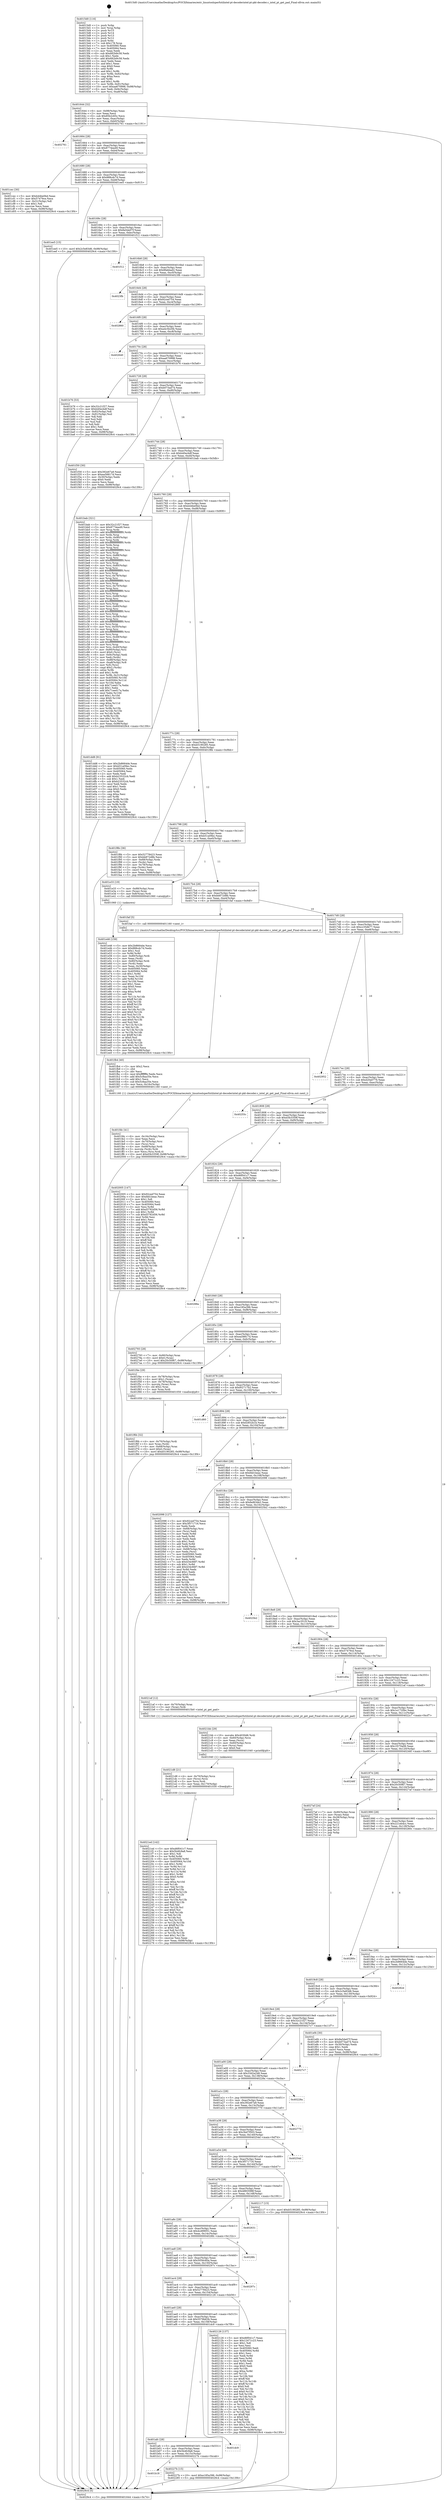 digraph "0x4015d0" {
  label = "0x4015d0 (/mnt/c/Users/mathe/Desktop/tcc/POCII/binaries/extr_linuxtoolsperfutilintel-pt-decoderintel-pt-pkt-decoder.c_intel_pt_get_pad_Final-ollvm.out::main(0))"
  labelloc = "t"
  node[shape=record]

  Entry [label="",width=0.3,height=0.3,shape=circle,fillcolor=black,style=filled]
  "0x401644" [label="{
     0x401644 [32]\l
     | [instrs]\l
     &nbsp;&nbsp;0x401644 \<+6\>: mov -0x98(%rbp),%eax\l
     &nbsp;&nbsp;0x40164a \<+2\>: mov %eax,%ecx\l
     &nbsp;&nbsp;0x40164c \<+6\>: sub $0x85b2c65c,%ecx\l
     &nbsp;&nbsp;0x401652 \<+6\>: mov %eax,-0xac(%rbp)\l
     &nbsp;&nbsp;0x401658 \<+6\>: mov %ecx,-0xb0(%rbp)\l
     &nbsp;&nbsp;0x40165e \<+6\>: je 0000000000402761 \<main+0x1191\>\l
  }"]
  "0x402761" [label="{
     0x402761\l
  }", style=dashed]
  "0x401664" [label="{
     0x401664 [28]\l
     | [instrs]\l
     &nbsp;&nbsp;0x401664 \<+5\>: jmp 0000000000401669 \<main+0x99\>\l
     &nbsp;&nbsp;0x401669 \<+6\>: mov -0xac(%rbp),%eax\l
     &nbsp;&nbsp;0x40166f \<+5\>: sub $0x8774ea49,%eax\l
     &nbsp;&nbsp;0x401674 \<+6\>: mov %eax,-0xb4(%rbp)\l
     &nbsp;&nbsp;0x40167a \<+6\>: je 0000000000401cec \<main+0x71c\>\l
  }"]
  Exit [label="",width=0.3,height=0.3,shape=circle,fillcolor=black,style=filled,peripheries=2]
  "0x401cec" [label="{
     0x401cec [30]\l
     | [instrs]\l
     &nbsp;&nbsp;0x401cec \<+5\>: mov $0xb44be0bd,%eax\l
     &nbsp;&nbsp;0x401cf1 \<+5\>: mov $0x57479ce,%ecx\l
     &nbsp;&nbsp;0x401cf6 \<+3\>: mov -0x31(%rbp),%dl\l
     &nbsp;&nbsp;0x401cf9 \<+3\>: test $0x1,%dl\l
     &nbsp;&nbsp;0x401cfc \<+3\>: cmovne %ecx,%eax\l
     &nbsp;&nbsp;0x401cff \<+6\>: mov %eax,-0x98(%rbp)\l
     &nbsp;&nbsp;0x401d05 \<+5\>: jmp 00000000004029c4 \<main+0x13f4\>\l
  }"]
  "0x401680" [label="{
     0x401680 [28]\l
     | [instrs]\l
     &nbsp;&nbsp;0x401680 \<+5\>: jmp 0000000000401685 \<main+0xb5\>\l
     &nbsp;&nbsp;0x401685 \<+6\>: mov -0xac(%rbp),%eax\l
     &nbsp;&nbsp;0x40168b \<+5\>: sub $0x888cdc7d,%eax\l
     &nbsp;&nbsp;0x401690 \<+6\>: mov %eax,-0xb8(%rbp)\l
     &nbsp;&nbsp;0x401696 \<+6\>: je 0000000000401ee5 \<main+0x915\>\l
  }"]
  "0x401b18" [label="{
     0x401b18\l
  }", style=dashed]
  "0x401ee5" [label="{
     0x401ee5 [15]\l
     | [instrs]\l
     &nbsp;&nbsp;0x401ee5 \<+10\>: movl $0x2c5e83d6,-0x98(%rbp)\l
     &nbsp;&nbsp;0x401eef \<+5\>: jmp 00000000004029c4 \<main+0x13f4\>\l
  }"]
  "0x40169c" [label="{
     0x40169c [28]\l
     | [instrs]\l
     &nbsp;&nbsp;0x40169c \<+5\>: jmp 00000000004016a1 \<main+0xd1\>\l
     &nbsp;&nbsp;0x4016a1 \<+6\>: mov -0xac(%rbp),%eax\l
     &nbsp;&nbsp;0x4016a7 \<+5\>: sub $0x8a5de07f,%eax\l
     &nbsp;&nbsp;0x4016ac \<+6\>: mov %eax,-0xbc(%rbp)\l
     &nbsp;&nbsp;0x4016b2 \<+6\>: je 0000000000401f12 \<main+0x942\>\l
  }"]
  "0x40227b" [label="{
     0x40227b [15]\l
     | [instrs]\l
     &nbsp;&nbsp;0x40227b \<+10\>: movl $0xe185a396,-0x98(%rbp)\l
     &nbsp;&nbsp;0x402285 \<+5\>: jmp 00000000004029c4 \<main+0x13f4\>\l
  }"]
  "0x401f12" [label="{
     0x401f12\l
  }", style=dashed]
  "0x4016b8" [label="{
     0x4016b8 [28]\l
     | [instrs]\l
     &nbsp;&nbsp;0x4016b8 \<+5\>: jmp 00000000004016bd \<main+0xed\>\l
     &nbsp;&nbsp;0x4016bd \<+6\>: mov -0xac(%rbp),%eax\l
     &nbsp;&nbsp;0x4016c3 \<+5\>: sub $0x8fabbad2,%eax\l
     &nbsp;&nbsp;0x4016c8 \<+6\>: mov %eax,-0xc0(%rbp)\l
     &nbsp;&nbsp;0x4016ce \<+6\>: je 00000000004023fb \<main+0xe2b\>\l
  }"]
  "0x401afc" [label="{
     0x401afc [28]\l
     | [instrs]\l
     &nbsp;&nbsp;0x401afc \<+5\>: jmp 0000000000401b01 \<main+0x531\>\l
     &nbsp;&nbsp;0x401b01 \<+6\>: mov -0xac(%rbp),%eax\l
     &nbsp;&nbsp;0x401b07 \<+5\>: sub $0x5b4fc9a8,%eax\l
     &nbsp;&nbsp;0x401b0c \<+6\>: mov %eax,-0x15c(%rbp)\l
     &nbsp;&nbsp;0x401b12 \<+6\>: je 000000000040227b \<main+0xcab\>\l
  }"]
  "0x4023fb" [label="{
     0x4023fb\l
  }", style=dashed]
  "0x4016d4" [label="{
     0x4016d4 [28]\l
     | [instrs]\l
     &nbsp;&nbsp;0x4016d4 \<+5\>: jmp 00000000004016d9 \<main+0x109\>\l
     &nbsp;&nbsp;0x4016d9 \<+6\>: mov -0xac(%rbp),%eax\l
     &nbsp;&nbsp;0x4016df \<+5\>: sub $0x92ced754,%eax\l
     &nbsp;&nbsp;0x4016e4 \<+6\>: mov %eax,-0xc4(%rbp)\l
     &nbsp;&nbsp;0x4016ea \<+6\>: je 0000000000402860 \<main+0x1290\>\l
  }"]
  "0x401dc9" [label="{
     0x401dc9\l
  }", style=dashed]
  "0x402860" [label="{
     0x402860\l
  }", style=dashed]
  "0x4016f0" [label="{
     0x4016f0 [28]\l
     | [instrs]\l
     &nbsp;&nbsp;0x4016f0 \<+5\>: jmp 00000000004016f5 \<main+0x125\>\l
     &nbsp;&nbsp;0x4016f5 \<+6\>: mov -0xac(%rbp),%eax\l
     &nbsp;&nbsp;0x4016fb \<+5\>: sub $0xa4c5b20b,%eax\l
     &nbsp;&nbsp;0x401700 \<+6\>: mov %eax,-0xc8(%rbp)\l
     &nbsp;&nbsp;0x401706 \<+6\>: je 0000000000402640 \<main+0x1070\>\l
  }"]
  "0x4021ed" [label="{
     0x4021ed [142]\l
     | [instrs]\l
     &nbsp;&nbsp;0x4021ed \<+5\>: mov $0xd6f041c7,%eax\l
     &nbsp;&nbsp;0x4021f2 \<+5\>: mov $0x5b4fc9a8,%esi\l
     &nbsp;&nbsp;0x4021f7 \<+2\>: mov $0x1,%dl\l
     &nbsp;&nbsp;0x4021f9 \<+3\>: xor %r8d,%r8d\l
     &nbsp;&nbsp;0x4021fc \<+8\>: mov 0x405060,%r9d\l
     &nbsp;&nbsp;0x402204 \<+8\>: mov 0x405064,%r10d\l
     &nbsp;&nbsp;0x40220c \<+4\>: sub $0x1,%r8d\l
     &nbsp;&nbsp;0x402210 \<+3\>: mov %r9d,%r11d\l
     &nbsp;&nbsp;0x402213 \<+3\>: add %r8d,%r11d\l
     &nbsp;&nbsp;0x402216 \<+4\>: imul %r11d,%r9d\l
     &nbsp;&nbsp;0x40221a \<+4\>: and $0x1,%r9d\l
     &nbsp;&nbsp;0x40221e \<+4\>: cmp $0x0,%r9d\l
     &nbsp;&nbsp;0x402222 \<+3\>: sete %bl\l
     &nbsp;&nbsp;0x402225 \<+4\>: cmp $0xa,%r10d\l
     &nbsp;&nbsp;0x402229 \<+4\>: setl %r14b\l
     &nbsp;&nbsp;0x40222d \<+3\>: mov %bl,%r15b\l
     &nbsp;&nbsp;0x402230 \<+4\>: xor $0xff,%r15b\l
     &nbsp;&nbsp;0x402234 \<+3\>: mov %r14b,%r12b\l
     &nbsp;&nbsp;0x402237 \<+4\>: xor $0xff,%r12b\l
     &nbsp;&nbsp;0x40223b \<+3\>: xor $0x0,%dl\l
     &nbsp;&nbsp;0x40223e \<+3\>: mov %r15b,%r13b\l
     &nbsp;&nbsp;0x402241 \<+4\>: and $0x0,%r13b\l
     &nbsp;&nbsp;0x402245 \<+2\>: and %dl,%bl\l
     &nbsp;&nbsp;0x402247 \<+3\>: mov %r12b,%cl\l
     &nbsp;&nbsp;0x40224a \<+3\>: and $0x0,%cl\l
     &nbsp;&nbsp;0x40224d \<+3\>: and %dl,%r14b\l
     &nbsp;&nbsp;0x402250 \<+3\>: or %bl,%r13b\l
     &nbsp;&nbsp;0x402253 \<+3\>: or %r14b,%cl\l
     &nbsp;&nbsp;0x402256 \<+3\>: xor %cl,%r13b\l
     &nbsp;&nbsp;0x402259 \<+3\>: or %r12b,%r15b\l
     &nbsp;&nbsp;0x40225c \<+4\>: xor $0xff,%r15b\l
     &nbsp;&nbsp;0x402260 \<+3\>: or $0x0,%dl\l
     &nbsp;&nbsp;0x402263 \<+3\>: and %dl,%r15b\l
     &nbsp;&nbsp;0x402266 \<+3\>: or %r15b,%r13b\l
     &nbsp;&nbsp;0x402269 \<+4\>: test $0x1,%r13b\l
     &nbsp;&nbsp;0x40226d \<+3\>: cmovne %esi,%eax\l
     &nbsp;&nbsp;0x402270 \<+6\>: mov %eax,-0x98(%rbp)\l
     &nbsp;&nbsp;0x402276 \<+5\>: jmp 00000000004029c4 \<main+0x13f4\>\l
  }"]
  "0x402640" [label="{
     0x402640\l
  }", style=dashed]
  "0x40170c" [label="{
     0x40170c [28]\l
     | [instrs]\l
     &nbsp;&nbsp;0x40170c \<+5\>: jmp 0000000000401711 \<main+0x141\>\l
     &nbsp;&nbsp;0x401711 \<+6\>: mov -0xac(%rbp),%eax\l
     &nbsp;&nbsp;0x401717 \<+5\>: sub $0xaa670998,%eax\l
     &nbsp;&nbsp;0x40171c \<+6\>: mov %eax,-0xcc(%rbp)\l
     &nbsp;&nbsp;0x401722 \<+6\>: je 0000000000401b76 \<main+0x5a6\>\l
  }"]
  "0x4021d8" [label="{
     0x4021d8 [21]\l
     | [instrs]\l
     &nbsp;&nbsp;0x4021d8 \<+4\>: mov -0x70(%rbp),%rcx\l
     &nbsp;&nbsp;0x4021dc \<+3\>: mov (%rcx),%rcx\l
     &nbsp;&nbsp;0x4021df \<+3\>: mov %rcx,%rdi\l
     &nbsp;&nbsp;0x4021e2 \<+6\>: mov %eax,-0x170(%rbp)\l
     &nbsp;&nbsp;0x4021e8 \<+5\>: call 0000000000401030 \<free@plt\>\l
     | [calls]\l
     &nbsp;&nbsp;0x401030 \{1\} (unknown)\l
  }"]
  "0x401b76" [label="{
     0x401b76 [53]\l
     | [instrs]\l
     &nbsp;&nbsp;0x401b76 \<+5\>: mov $0x32c21f27,%eax\l
     &nbsp;&nbsp;0x401b7b \<+5\>: mov $0xb40ecbdf,%ecx\l
     &nbsp;&nbsp;0x401b80 \<+6\>: mov -0x92(%rbp),%dl\l
     &nbsp;&nbsp;0x401b86 \<+7\>: mov -0x91(%rbp),%sil\l
     &nbsp;&nbsp;0x401b8d \<+3\>: mov %dl,%dil\l
     &nbsp;&nbsp;0x401b90 \<+3\>: and %sil,%dil\l
     &nbsp;&nbsp;0x401b93 \<+3\>: xor %sil,%dl\l
     &nbsp;&nbsp;0x401b96 \<+3\>: or %dl,%dil\l
     &nbsp;&nbsp;0x401b99 \<+4\>: test $0x1,%dil\l
     &nbsp;&nbsp;0x401b9d \<+3\>: cmovne %ecx,%eax\l
     &nbsp;&nbsp;0x401ba0 \<+6\>: mov %eax,-0x98(%rbp)\l
     &nbsp;&nbsp;0x401ba6 \<+5\>: jmp 00000000004029c4 \<main+0x13f4\>\l
  }"]
  "0x401728" [label="{
     0x401728 [28]\l
     | [instrs]\l
     &nbsp;&nbsp;0x401728 \<+5\>: jmp 000000000040172d \<main+0x15d\>\l
     &nbsp;&nbsp;0x40172d \<+6\>: mov -0xac(%rbp),%eax\l
     &nbsp;&nbsp;0x401733 \<+5\>: sub $0xb073ad74,%eax\l
     &nbsp;&nbsp;0x401738 \<+6\>: mov %eax,-0xd0(%rbp)\l
     &nbsp;&nbsp;0x40173e \<+6\>: je 0000000000401f30 \<main+0x960\>\l
  }"]
  "0x4029c4" [label="{
     0x4029c4 [5]\l
     | [instrs]\l
     &nbsp;&nbsp;0x4029c4 \<+5\>: jmp 0000000000401644 \<main+0x74\>\l
  }"]
  "0x4015d0" [label="{
     0x4015d0 [116]\l
     | [instrs]\l
     &nbsp;&nbsp;0x4015d0 \<+1\>: push %rbp\l
     &nbsp;&nbsp;0x4015d1 \<+3\>: mov %rsp,%rbp\l
     &nbsp;&nbsp;0x4015d4 \<+2\>: push %r15\l
     &nbsp;&nbsp;0x4015d6 \<+2\>: push %r14\l
     &nbsp;&nbsp;0x4015d8 \<+2\>: push %r13\l
     &nbsp;&nbsp;0x4015da \<+2\>: push %r12\l
     &nbsp;&nbsp;0x4015dc \<+1\>: push %rbx\l
     &nbsp;&nbsp;0x4015dd \<+7\>: sub $0x178,%rsp\l
     &nbsp;&nbsp;0x4015e4 \<+7\>: mov 0x405060,%eax\l
     &nbsp;&nbsp;0x4015eb \<+7\>: mov 0x405064,%ecx\l
     &nbsp;&nbsp;0x4015f2 \<+2\>: mov %eax,%edx\l
     &nbsp;&nbsp;0x4015f4 \<+6\>: sub $0x682b9c58,%edx\l
     &nbsp;&nbsp;0x4015fa \<+3\>: sub $0x1,%edx\l
     &nbsp;&nbsp;0x4015fd \<+6\>: add $0x682b9c58,%edx\l
     &nbsp;&nbsp;0x401603 \<+3\>: imul %edx,%eax\l
     &nbsp;&nbsp;0x401606 \<+3\>: and $0x1,%eax\l
     &nbsp;&nbsp;0x401609 \<+3\>: cmp $0x0,%eax\l
     &nbsp;&nbsp;0x40160c \<+4\>: sete %r8b\l
     &nbsp;&nbsp;0x401610 \<+4\>: and $0x1,%r8b\l
     &nbsp;&nbsp;0x401614 \<+7\>: mov %r8b,-0x92(%rbp)\l
     &nbsp;&nbsp;0x40161b \<+3\>: cmp $0xa,%ecx\l
     &nbsp;&nbsp;0x40161e \<+4\>: setl %r8b\l
     &nbsp;&nbsp;0x401622 \<+4\>: and $0x1,%r8b\l
     &nbsp;&nbsp;0x401626 \<+7\>: mov %r8b,-0x91(%rbp)\l
     &nbsp;&nbsp;0x40162d \<+10\>: movl $0xaa670998,-0x98(%rbp)\l
     &nbsp;&nbsp;0x401637 \<+6\>: mov %edi,-0x9c(%rbp)\l
     &nbsp;&nbsp;0x40163d \<+7\>: mov %rsi,-0xa8(%rbp)\l
  }"]
  "0x4021bb" [label="{
     0x4021bb [29]\l
     | [instrs]\l
     &nbsp;&nbsp;0x4021bb \<+10\>: movabs $0x4030d6,%rdi\l
     &nbsp;&nbsp;0x4021c5 \<+4\>: mov -0x60(%rbp),%rcx\l
     &nbsp;&nbsp;0x4021c9 \<+2\>: mov %eax,(%rcx)\l
     &nbsp;&nbsp;0x4021cb \<+4\>: mov -0x60(%rbp),%rcx\l
     &nbsp;&nbsp;0x4021cf \<+2\>: mov (%rcx),%esi\l
     &nbsp;&nbsp;0x4021d1 \<+2\>: mov $0x0,%al\l
     &nbsp;&nbsp;0x4021d3 \<+5\>: call 0000000000401040 \<printf@plt\>\l
     | [calls]\l
     &nbsp;&nbsp;0x401040 \{1\} (unknown)\l
  }"]
  "0x401f30" [label="{
     0x401f30 [30]\l
     | [instrs]\l
     &nbsp;&nbsp;0x401f30 \<+5\>: mov $0x392e67a9,%eax\l
     &nbsp;&nbsp;0x401f35 \<+5\>: mov $0xea58817d,%ecx\l
     &nbsp;&nbsp;0x401f3a \<+3\>: mov -0x30(%rbp),%edx\l
     &nbsp;&nbsp;0x401f3d \<+3\>: cmp $0x0,%edx\l
     &nbsp;&nbsp;0x401f40 \<+3\>: cmove %ecx,%eax\l
     &nbsp;&nbsp;0x401f43 \<+6\>: mov %eax,-0x98(%rbp)\l
     &nbsp;&nbsp;0x401f49 \<+5\>: jmp 00000000004029c4 \<main+0x13f4\>\l
  }"]
  "0x401744" [label="{
     0x401744 [28]\l
     | [instrs]\l
     &nbsp;&nbsp;0x401744 \<+5\>: jmp 0000000000401749 \<main+0x179\>\l
     &nbsp;&nbsp;0x401749 \<+6\>: mov -0xac(%rbp),%eax\l
     &nbsp;&nbsp;0x40174f \<+5\>: sub $0xb40ecbdf,%eax\l
     &nbsp;&nbsp;0x401754 \<+6\>: mov %eax,-0xd4(%rbp)\l
     &nbsp;&nbsp;0x40175a \<+6\>: je 0000000000401bab \<main+0x5db\>\l
  }"]
  "0x401ae0" [label="{
     0x401ae0 [28]\l
     | [instrs]\l
     &nbsp;&nbsp;0x401ae0 \<+5\>: jmp 0000000000401ae5 \<main+0x515\>\l
     &nbsp;&nbsp;0x401ae5 \<+6\>: mov -0xac(%rbp),%eax\l
     &nbsp;&nbsp;0x401aeb \<+5\>: sub $0x5578b63b,%eax\l
     &nbsp;&nbsp;0x401af0 \<+6\>: mov %eax,-0x158(%rbp)\l
     &nbsp;&nbsp;0x401af6 \<+6\>: je 0000000000401dc9 \<main+0x7f9\>\l
  }"]
  "0x401bab" [label="{
     0x401bab [321]\l
     | [instrs]\l
     &nbsp;&nbsp;0x401bab \<+5\>: mov $0x32c21f27,%eax\l
     &nbsp;&nbsp;0x401bb0 \<+5\>: mov $0x8774ea49,%ecx\l
     &nbsp;&nbsp;0x401bb5 \<+3\>: mov %rsp,%rdx\l
     &nbsp;&nbsp;0x401bb8 \<+4\>: add $0xfffffffffffffff0,%rdx\l
     &nbsp;&nbsp;0x401bbc \<+3\>: mov %rdx,%rsp\l
     &nbsp;&nbsp;0x401bbf \<+7\>: mov %rdx,-0x90(%rbp)\l
     &nbsp;&nbsp;0x401bc6 \<+3\>: mov %rsp,%rdx\l
     &nbsp;&nbsp;0x401bc9 \<+4\>: add $0xfffffffffffffff0,%rdx\l
     &nbsp;&nbsp;0x401bcd \<+3\>: mov %rdx,%rsp\l
     &nbsp;&nbsp;0x401bd0 \<+3\>: mov %rsp,%rsi\l
     &nbsp;&nbsp;0x401bd3 \<+4\>: add $0xfffffffffffffff0,%rsi\l
     &nbsp;&nbsp;0x401bd7 \<+3\>: mov %rsi,%rsp\l
     &nbsp;&nbsp;0x401bda \<+7\>: mov %rsi,-0x88(%rbp)\l
     &nbsp;&nbsp;0x401be1 \<+3\>: mov %rsp,%rsi\l
     &nbsp;&nbsp;0x401be4 \<+4\>: add $0xfffffffffffffff0,%rsi\l
     &nbsp;&nbsp;0x401be8 \<+3\>: mov %rsi,%rsp\l
     &nbsp;&nbsp;0x401beb \<+4\>: mov %rsi,-0x80(%rbp)\l
     &nbsp;&nbsp;0x401bef \<+3\>: mov %rsp,%rsi\l
     &nbsp;&nbsp;0x401bf2 \<+4\>: add $0xfffffffffffffff0,%rsi\l
     &nbsp;&nbsp;0x401bf6 \<+3\>: mov %rsi,%rsp\l
     &nbsp;&nbsp;0x401bf9 \<+4\>: mov %rsi,-0x78(%rbp)\l
     &nbsp;&nbsp;0x401bfd \<+3\>: mov %rsp,%rsi\l
     &nbsp;&nbsp;0x401c00 \<+4\>: add $0xfffffffffffffff0,%rsi\l
     &nbsp;&nbsp;0x401c04 \<+3\>: mov %rsi,%rsp\l
     &nbsp;&nbsp;0x401c07 \<+4\>: mov %rsi,-0x70(%rbp)\l
     &nbsp;&nbsp;0x401c0b \<+3\>: mov %rsp,%rsi\l
     &nbsp;&nbsp;0x401c0e \<+4\>: add $0xfffffffffffffff0,%rsi\l
     &nbsp;&nbsp;0x401c12 \<+3\>: mov %rsi,%rsp\l
     &nbsp;&nbsp;0x401c15 \<+4\>: mov %rsi,-0x68(%rbp)\l
     &nbsp;&nbsp;0x401c19 \<+3\>: mov %rsp,%rsi\l
     &nbsp;&nbsp;0x401c1c \<+4\>: add $0xfffffffffffffff0,%rsi\l
     &nbsp;&nbsp;0x401c20 \<+3\>: mov %rsi,%rsp\l
     &nbsp;&nbsp;0x401c23 \<+4\>: mov %rsi,-0x60(%rbp)\l
     &nbsp;&nbsp;0x401c27 \<+3\>: mov %rsp,%rsi\l
     &nbsp;&nbsp;0x401c2a \<+4\>: add $0xfffffffffffffff0,%rsi\l
     &nbsp;&nbsp;0x401c2e \<+3\>: mov %rsi,%rsp\l
     &nbsp;&nbsp;0x401c31 \<+4\>: mov %rsi,-0x58(%rbp)\l
     &nbsp;&nbsp;0x401c35 \<+3\>: mov %rsp,%rsi\l
     &nbsp;&nbsp;0x401c38 \<+4\>: add $0xfffffffffffffff0,%rsi\l
     &nbsp;&nbsp;0x401c3c \<+3\>: mov %rsi,%rsp\l
     &nbsp;&nbsp;0x401c3f \<+4\>: mov %rsi,-0x50(%rbp)\l
     &nbsp;&nbsp;0x401c43 \<+3\>: mov %rsp,%rsi\l
     &nbsp;&nbsp;0x401c46 \<+4\>: add $0xfffffffffffffff0,%rsi\l
     &nbsp;&nbsp;0x401c4a \<+3\>: mov %rsi,%rsp\l
     &nbsp;&nbsp;0x401c4d \<+4\>: mov %rsi,-0x48(%rbp)\l
     &nbsp;&nbsp;0x401c51 \<+3\>: mov %rsp,%rsi\l
     &nbsp;&nbsp;0x401c54 \<+4\>: add $0xfffffffffffffff0,%rsi\l
     &nbsp;&nbsp;0x401c58 \<+3\>: mov %rsi,%rsp\l
     &nbsp;&nbsp;0x401c5b \<+4\>: mov %rsi,-0x40(%rbp)\l
     &nbsp;&nbsp;0x401c5f \<+7\>: mov -0x90(%rbp),%rsi\l
     &nbsp;&nbsp;0x401c66 \<+6\>: movl $0x0,(%rsi)\l
     &nbsp;&nbsp;0x401c6c \<+6\>: mov -0x9c(%rbp),%edi\l
     &nbsp;&nbsp;0x401c72 \<+2\>: mov %edi,(%rdx)\l
     &nbsp;&nbsp;0x401c74 \<+7\>: mov -0x88(%rbp),%rsi\l
     &nbsp;&nbsp;0x401c7b \<+7\>: mov -0xa8(%rbp),%r8\l
     &nbsp;&nbsp;0x401c82 \<+3\>: mov %r8,(%rsi)\l
     &nbsp;&nbsp;0x401c85 \<+3\>: cmpl $0x2,(%rdx)\l
     &nbsp;&nbsp;0x401c88 \<+4\>: setne %r9b\l
     &nbsp;&nbsp;0x401c8c \<+4\>: and $0x1,%r9b\l
     &nbsp;&nbsp;0x401c90 \<+4\>: mov %r9b,-0x31(%rbp)\l
     &nbsp;&nbsp;0x401c94 \<+8\>: mov 0x405060,%r10d\l
     &nbsp;&nbsp;0x401c9c \<+8\>: mov 0x405064,%r11d\l
     &nbsp;&nbsp;0x401ca4 \<+3\>: mov %r10d,%ebx\l
     &nbsp;&nbsp;0x401ca7 \<+6\>: sub $0x71eed17a,%ebx\l
     &nbsp;&nbsp;0x401cad \<+3\>: sub $0x1,%ebx\l
     &nbsp;&nbsp;0x401cb0 \<+6\>: add $0x71eed17a,%ebx\l
     &nbsp;&nbsp;0x401cb6 \<+4\>: imul %ebx,%r10d\l
     &nbsp;&nbsp;0x401cba \<+4\>: and $0x1,%r10d\l
     &nbsp;&nbsp;0x401cbe \<+4\>: cmp $0x0,%r10d\l
     &nbsp;&nbsp;0x401cc2 \<+4\>: sete %r9b\l
     &nbsp;&nbsp;0x401cc6 \<+4\>: cmp $0xa,%r11d\l
     &nbsp;&nbsp;0x401cca \<+4\>: setl %r14b\l
     &nbsp;&nbsp;0x401cce \<+3\>: mov %r9b,%r15b\l
     &nbsp;&nbsp;0x401cd1 \<+3\>: and %r14b,%r15b\l
     &nbsp;&nbsp;0x401cd4 \<+3\>: xor %r14b,%r9b\l
     &nbsp;&nbsp;0x401cd7 \<+3\>: or %r9b,%r15b\l
     &nbsp;&nbsp;0x401cda \<+4\>: test $0x1,%r15b\l
     &nbsp;&nbsp;0x401cde \<+3\>: cmovne %ecx,%eax\l
     &nbsp;&nbsp;0x401ce1 \<+6\>: mov %eax,-0x98(%rbp)\l
     &nbsp;&nbsp;0x401ce7 \<+5\>: jmp 00000000004029c4 \<main+0x13f4\>\l
  }"]
  "0x401760" [label="{
     0x401760 [28]\l
     | [instrs]\l
     &nbsp;&nbsp;0x401760 \<+5\>: jmp 0000000000401765 \<main+0x195\>\l
     &nbsp;&nbsp;0x401765 \<+6\>: mov -0xac(%rbp),%eax\l
     &nbsp;&nbsp;0x40176b \<+5\>: sub $0xb44be0bd,%eax\l
     &nbsp;&nbsp;0x401770 \<+6\>: mov %eax,-0xd8(%rbp)\l
     &nbsp;&nbsp;0x401776 \<+6\>: je 0000000000401dd8 \<main+0x808\>\l
  }"]
  "0x402126" [label="{
     0x402126 [137]\l
     | [instrs]\l
     &nbsp;&nbsp;0x402126 \<+5\>: mov $0xd6f041c7,%eax\l
     &nbsp;&nbsp;0x40212b \<+5\>: mov $0x12471c23,%ecx\l
     &nbsp;&nbsp;0x402130 \<+2\>: mov $0x1,%dl\l
     &nbsp;&nbsp;0x402132 \<+2\>: xor %esi,%esi\l
     &nbsp;&nbsp;0x402134 \<+7\>: mov 0x405060,%edi\l
     &nbsp;&nbsp;0x40213b \<+8\>: mov 0x405064,%r8d\l
     &nbsp;&nbsp;0x402143 \<+3\>: sub $0x1,%esi\l
     &nbsp;&nbsp;0x402146 \<+3\>: mov %edi,%r9d\l
     &nbsp;&nbsp;0x402149 \<+3\>: add %esi,%r9d\l
     &nbsp;&nbsp;0x40214c \<+4\>: imul %r9d,%edi\l
     &nbsp;&nbsp;0x402150 \<+3\>: and $0x1,%edi\l
     &nbsp;&nbsp;0x402153 \<+3\>: cmp $0x0,%edi\l
     &nbsp;&nbsp;0x402156 \<+4\>: sete %r10b\l
     &nbsp;&nbsp;0x40215a \<+4\>: cmp $0xa,%r8d\l
     &nbsp;&nbsp;0x40215e \<+4\>: setl %r11b\l
     &nbsp;&nbsp;0x402162 \<+3\>: mov %r10b,%bl\l
     &nbsp;&nbsp;0x402165 \<+3\>: xor $0xff,%bl\l
     &nbsp;&nbsp;0x402168 \<+3\>: mov %r11b,%r14b\l
     &nbsp;&nbsp;0x40216b \<+4\>: xor $0xff,%r14b\l
     &nbsp;&nbsp;0x40216f \<+3\>: xor $0x0,%dl\l
     &nbsp;&nbsp;0x402172 \<+3\>: mov %bl,%r15b\l
     &nbsp;&nbsp;0x402175 \<+4\>: and $0x0,%r15b\l
     &nbsp;&nbsp;0x402179 \<+3\>: and %dl,%r10b\l
     &nbsp;&nbsp;0x40217c \<+3\>: mov %r14b,%r12b\l
     &nbsp;&nbsp;0x40217f \<+4\>: and $0x0,%r12b\l
     &nbsp;&nbsp;0x402183 \<+3\>: and %dl,%r11b\l
     &nbsp;&nbsp;0x402186 \<+3\>: or %r10b,%r15b\l
     &nbsp;&nbsp;0x402189 \<+3\>: or %r11b,%r12b\l
     &nbsp;&nbsp;0x40218c \<+3\>: xor %r12b,%r15b\l
     &nbsp;&nbsp;0x40218f \<+3\>: or %r14b,%bl\l
     &nbsp;&nbsp;0x402192 \<+3\>: xor $0xff,%bl\l
     &nbsp;&nbsp;0x402195 \<+3\>: or $0x0,%dl\l
     &nbsp;&nbsp;0x402198 \<+2\>: and %dl,%bl\l
     &nbsp;&nbsp;0x40219a \<+3\>: or %bl,%r15b\l
     &nbsp;&nbsp;0x40219d \<+4\>: test $0x1,%r15b\l
     &nbsp;&nbsp;0x4021a1 \<+3\>: cmovne %ecx,%eax\l
     &nbsp;&nbsp;0x4021a4 \<+6\>: mov %eax,-0x98(%rbp)\l
     &nbsp;&nbsp;0x4021aa \<+5\>: jmp 00000000004029c4 \<main+0x13f4\>\l
  }"]
  "0x401ac4" [label="{
     0x401ac4 [28]\l
     | [instrs]\l
     &nbsp;&nbsp;0x401ac4 \<+5\>: jmp 0000000000401ac9 \<main+0x4f9\>\l
     &nbsp;&nbsp;0x401ac9 \<+6\>: mov -0xac(%rbp),%eax\l
     &nbsp;&nbsp;0x401acf \<+5\>: sub $0x52778423,%eax\l
     &nbsp;&nbsp;0x401ad4 \<+6\>: mov %eax,-0x154(%rbp)\l
     &nbsp;&nbsp;0x401ada \<+6\>: je 0000000000402126 \<main+0xb56\>\l
  }"]
  "0x401dd8" [label="{
     0x401dd8 [91]\l
     | [instrs]\l
     &nbsp;&nbsp;0x401dd8 \<+5\>: mov $0x2b8664de,%eax\l
     &nbsp;&nbsp;0x401ddd \<+5\>: mov $0xb51a09ec,%ecx\l
     &nbsp;&nbsp;0x401de2 \<+7\>: mov 0x405060,%edx\l
     &nbsp;&nbsp;0x401de9 \<+7\>: mov 0x405064,%esi\l
     &nbsp;&nbsp;0x401df0 \<+2\>: mov %edx,%edi\l
     &nbsp;&nbsp;0x401df2 \<+6\>: add $0xb23532cb,%edi\l
     &nbsp;&nbsp;0x401df8 \<+3\>: sub $0x1,%edi\l
     &nbsp;&nbsp;0x401dfb \<+6\>: sub $0xb23532cb,%edi\l
     &nbsp;&nbsp;0x401e01 \<+3\>: imul %edi,%edx\l
     &nbsp;&nbsp;0x401e04 \<+3\>: and $0x1,%edx\l
     &nbsp;&nbsp;0x401e07 \<+3\>: cmp $0x0,%edx\l
     &nbsp;&nbsp;0x401e0a \<+4\>: sete %r8b\l
     &nbsp;&nbsp;0x401e0e \<+3\>: cmp $0xa,%esi\l
     &nbsp;&nbsp;0x401e11 \<+4\>: setl %r9b\l
     &nbsp;&nbsp;0x401e15 \<+3\>: mov %r8b,%r10b\l
     &nbsp;&nbsp;0x401e18 \<+3\>: and %r9b,%r10b\l
     &nbsp;&nbsp;0x401e1b \<+3\>: xor %r9b,%r8b\l
     &nbsp;&nbsp;0x401e1e \<+3\>: or %r8b,%r10b\l
     &nbsp;&nbsp;0x401e21 \<+4\>: test $0x1,%r10b\l
     &nbsp;&nbsp;0x401e25 \<+3\>: cmovne %ecx,%eax\l
     &nbsp;&nbsp;0x401e28 \<+6\>: mov %eax,-0x98(%rbp)\l
     &nbsp;&nbsp;0x401e2e \<+5\>: jmp 00000000004029c4 \<main+0x13f4\>\l
  }"]
  "0x40177c" [label="{
     0x40177c [28]\l
     | [instrs]\l
     &nbsp;&nbsp;0x40177c \<+5\>: jmp 0000000000401781 \<main+0x1b1\>\l
     &nbsp;&nbsp;0x401781 \<+6\>: mov -0xac(%rbp),%eax\l
     &nbsp;&nbsp;0x401787 \<+5\>: sub $0xb5190285,%eax\l
     &nbsp;&nbsp;0x40178c \<+6\>: mov %eax,-0xdc(%rbp)\l
     &nbsp;&nbsp;0x401792 \<+6\>: je 0000000000401f8b \<main+0x9bb\>\l
  }"]
  "0x40297c" [label="{
     0x40297c\l
  }", style=dashed]
  "0x401f8b" [label="{
     0x401f8b [36]\l
     | [instrs]\l
     &nbsp;&nbsp;0x401f8b \<+5\>: mov $0x52778423,%eax\l
     &nbsp;&nbsp;0x401f90 \<+5\>: mov $0xbb872d8b,%ecx\l
     &nbsp;&nbsp;0x401f95 \<+4\>: mov -0x68(%rbp),%rdx\l
     &nbsp;&nbsp;0x401f99 \<+2\>: mov (%rdx),%esi\l
     &nbsp;&nbsp;0x401f9b \<+4\>: mov -0x78(%rbp),%rdx\l
     &nbsp;&nbsp;0x401f9f \<+2\>: cmp (%rdx),%esi\l
     &nbsp;&nbsp;0x401fa1 \<+3\>: cmovl %ecx,%eax\l
     &nbsp;&nbsp;0x401fa4 \<+6\>: mov %eax,-0x98(%rbp)\l
     &nbsp;&nbsp;0x401faa \<+5\>: jmp 00000000004029c4 \<main+0x13f4\>\l
  }"]
  "0x401798" [label="{
     0x401798 [28]\l
     | [instrs]\l
     &nbsp;&nbsp;0x401798 \<+5\>: jmp 000000000040179d \<main+0x1cd\>\l
     &nbsp;&nbsp;0x40179d \<+6\>: mov -0xac(%rbp),%eax\l
     &nbsp;&nbsp;0x4017a3 \<+5\>: sub $0xb51a09ec,%eax\l
     &nbsp;&nbsp;0x4017a8 \<+6\>: mov %eax,-0xe0(%rbp)\l
     &nbsp;&nbsp;0x4017ae \<+6\>: je 0000000000401e33 \<main+0x863\>\l
  }"]
  "0x401aa8" [label="{
     0x401aa8 [28]\l
     | [instrs]\l
     &nbsp;&nbsp;0x401aa8 \<+5\>: jmp 0000000000401aad \<main+0x4dd\>\l
     &nbsp;&nbsp;0x401aad \<+6\>: mov -0xac(%rbp),%eax\l
     &nbsp;&nbsp;0x401ab3 \<+5\>: sub $0x5056c60a,%eax\l
     &nbsp;&nbsp;0x401ab8 \<+6\>: mov %eax,-0x150(%rbp)\l
     &nbsp;&nbsp;0x401abe \<+6\>: je 000000000040297c \<main+0x13ac\>\l
  }"]
  "0x401e33" [label="{
     0x401e33 [19]\l
     | [instrs]\l
     &nbsp;&nbsp;0x401e33 \<+7\>: mov -0x88(%rbp),%rax\l
     &nbsp;&nbsp;0x401e3a \<+3\>: mov (%rax),%rax\l
     &nbsp;&nbsp;0x401e3d \<+4\>: mov 0x8(%rax),%rdi\l
     &nbsp;&nbsp;0x401e41 \<+5\>: call 0000000000401060 \<atoi@plt\>\l
     | [calls]\l
     &nbsp;&nbsp;0x401060 \{1\} (unknown)\l
  }"]
  "0x4017b4" [label="{
     0x4017b4 [28]\l
     | [instrs]\l
     &nbsp;&nbsp;0x4017b4 \<+5\>: jmp 00000000004017b9 \<main+0x1e9\>\l
     &nbsp;&nbsp;0x4017b9 \<+6\>: mov -0xac(%rbp),%eax\l
     &nbsp;&nbsp;0x4017bf \<+5\>: sub $0xbb872d8b,%eax\l
     &nbsp;&nbsp;0x4017c4 \<+6\>: mov %eax,-0xe4(%rbp)\l
     &nbsp;&nbsp;0x4017ca \<+6\>: je 0000000000401faf \<main+0x9df\>\l
  }"]
  "0x401e46" [label="{
     0x401e46 [159]\l
     | [instrs]\l
     &nbsp;&nbsp;0x401e46 \<+5\>: mov $0x2b8664de,%ecx\l
     &nbsp;&nbsp;0x401e4b \<+5\>: mov $0x888cdc7d,%edx\l
     &nbsp;&nbsp;0x401e50 \<+3\>: mov $0x1,%sil\l
     &nbsp;&nbsp;0x401e53 \<+3\>: xor %r8d,%r8d\l
     &nbsp;&nbsp;0x401e56 \<+4\>: mov -0x80(%rbp),%rdi\l
     &nbsp;&nbsp;0x401e5a \<+2\>: mov %eax,(%rdi)\l
     &nbsp;&nbsp;0x401e5c \<+4\>: mov -0x80(%rbp),%rdi\l
     &nbsp;&nbsp;0x401e60 \<+2\>: mov (%rdi),%eax\l
     &nbsp;&nbsp;0x401e62 \<+3\>: mov %eax,-0x30(%rbp)\l
     &nbsp;&nbsp;0x401e65 \<+7\>: mov 0x405060,%eax\l
     &nbsp;&nbsp;0x401e6c \<+8\>: mov 0x405064,%r9d\l
     &nbsp;&nbsp;0x401e74 \<+4\>: sub $0x1,%r8d\l
     &nbsp;&nbsp;0x401e78 \<+3\>: mov %eax,%r10d\l
     &nbsp;&nbsp;0x401e7b \<+3\>: add %r8d,%r10d\l
     &nbsp;&nbsp;0x401e7e \<+4\>: imul %r10d,%eax\l
     &nbsp;&nbsp;0x401e82 \<+3\>: and $0x1,%eax\l
     &nbsp;&nbsp;0x401e85 \<+3\>: cmp $0x0,%eax\l
     &nbsp;&nbsp;0x401e88 \<+4\>: sete %r11b\l
     &nbsp;&nbsp;0x401e8c \<+4\>: cmp $0xa,%r9d\l
     &nbsp;&nbsp;0x401e90 \<+3\>: setl %bl\l
     &nbsp;&nbsp;0x401e93 \<+3\>: mov %r11b,%r14b\l
     &nbsp;&nbsp;0x401e96 \<+4\>: xor $0xff,%r14b\l
     &nbsp;&nbsp;0x401e9a \<+3\>: mov %bl,%r15b\l
     &nbsp;&nbsp;0x401e9d \<+4\>: xor $0xff,%r15b\l
     &nbsp;&nbsp;0x401ea1 \<+4\>: xor $0x0,%sil\l
     &nbsp;&nbsp;0x401ea5 \<+3\>: mov %r14b,%r12b\l
     &nbsp;&nbsp;0x401ea8 \<+4\>: and $0x0,%r12b\l
     &nbsp;&nbsp;0x401eac \<+3\>: and %sil,%r11b\l
     &nbsp;&nbsp;0x401eaf \<+3\>: mov %r15b,%r13b\l
     &nbsp;&nbsp;0x401eb2 \<+4\>: and $0x0,%r13b\l
     &nbsp;&nbsp;0x401eb6 \<+3\>: and %sil,%bl\l
     &nbsp;&nbsp;0x401eb9 \<+3\>: or %r11b,%r12b\l
     &nbsp;&nbsp;0x401ebc \<+3\>: or %bl,%r13b\l
     &nbsp;&nbsp;0x401ebf \<+3\>: xor %r13b,%r12b\l
     &nbsp;&nbsp;0x401ec2 \<+3\>: or %r15b,%r14b\l
     &nbsp;&nbsp;0x401ec5 \<+4\>: xor $0xff,%r14b\l
     &nbsp;&nbsp;0x401ec9 \<+4\>: or $0x0,%sil\l
     &nbsp;&nbsp;0x401ecd \<+3\>: and %sil,%r14b\l
     &nbsp;&nbsp;0x401ed0 \<+3\>: or %r14b,%r12b\l
     &nbsp;&nbsp;0x401ed3 \<+4\>: test $0x1,%r12b\l
     &nbsp;&nbsp;0x401ed7 \<+3\>: cmovne %edx,%ecx\l
     &nbsp;&nbsp;0x401eda \<+6\>: mov %ecx,-0x98(%rbp)\l
     &nbsp;&nbsp;0x401ee0 \<+5\>: jmp 00000000004029c4 \<main+0x13f4\>\l
  }"]
  "0x4028fc" [label="{
     0x4028fc\l
  }", style=dashed]
  "0x401faf" [label="{
     0x401faf [5]\l
     | [instrs]\l
     &nbsp;&nbsp;0x401faf \<+5\>: call 0000000000401160 \<next_i\>\l
     | [calls]\l
     &nbsp;&nbsp;0x401160 \{1\} (/mnt/c/Users/mathe/Desktop/tcc/POCII/binaries/extr_linuxtoolsperfutilintel-pt-decoderintel-pt-pkt-decoder.c_intel_pt_get_pad_Final-ollvm.out::next_i)\l
  }"]
  "0x4017d0" [label="{
     0x4017d0 [28]\l
     | [instrs]\l
     &nbsp;&nbsp;0x4017d0 \<+5\>: jmp 00000000004017d5 \<main+0x205\>\l
     &nbsp;&nbsp;0x4017d5 \<+6\>: mov -0xac(%rbp),%eax\l
     &nbsp;&nbsp;0x4017db \<+5\>: sub $0xcc35db77,%eax\l
     &nbsp;&nbsp;0x4017e0 \<+6\>: mov %eax,-0xe8(%rbp)\l
     &nbsp;&nbsp;0x4017e6 \<+6\>: je 0000000000402952 \<main+0x1382\>\l
  }"]
  "0x401a8c" [label="{
     0x401a8c [28]\l
     | [instrs]\l
     &nbsp;&nbsp;0x401a8c \<+5\>: jmp 0000000000401a91 \<main+0x4c1\>\l
     &nbsp;&nbsp;0x401a91 \<+6\>: mov -0xac(%rbp),%eax\l
     &nbsp;&nbsp;0x401a97 \<+5\>: sub $0x4cd99051,%eax\l
     &nbsp;&nbsp;0x401a9c \<+6\>: mov %eax,-0x14c(%rbp)\l
     &nbsp;&nbsp;0x401aa2 \<+6\>: je 00000000004028fc \<main+0x132c\>\l
  }"]
  "0x402952" [label="{
     0x402952\l
  }", style=dashed]
  "0x4017ec" [label="{
     0x4017ec [28]\l
     | [instrs]\l
     &nbsp;&nbsp;0x4017ec \<+5\>: jmp 00000000004017f1 \<main+0x221\>\l
     &nbsp;&nbsp;0x4017f1 \<+6\>: mov -0xac(%rbp),%eax\l
     &nbsp;&nbsp;0x4017f7 \<+5\>: sub $0xd20a0776,%eax\l
     &nbsp;&nbsp;0x4017fc \<+6\>: mov %eax,-0xec(%rbp)\l
     &nbsp;&nbsp;0x401802 \<+6\>: je 000000000040255c \<main+0xf8c\>\l
  }"]
  "0x402631" [label="{
     0x402631\l
  }", style=dashed]
  "0x40255c" [label="{
     0x40255c\l
  }", style=dashed]
  "0x401808" [label="{
     0x401808 [28]\l
     | [instrs]\l
     &nbsp;&nbsp;0x401808 \<+5\>: jmp 000000000040180d \<main+0x23d\>\l
     &nbsp;&nbsp;0x40180d \<+6\>: mov -0xac(%rbp),%eax\l
     &nbsp;&nbsp;0x401813 \<+5\>: sub $0xd3b3359f,%eax\l
     &nbsp;&nbsp;0x401818 \<+6\>: mov %eax,-0xf0(%rbp)\l
     &nbsp;&nbsp;0x40181e \<+6\>: je 0000000000402005 \<main+0xa35\>\l
  }"]
  "0x401a70" [label="{
     0x401a70 [28]\l
     | [instrs]\l
     &nbsp;&nbsp;0x401a70 \<+5\>: jmp 0000000000401a75 \<main+0x4a5\>\l
     &nbsp;&nbsp;0x401a75 \<+6\>: mov -0xac(%rbp),%eax\l
     &nbsp;&nbsp;0x401a7b \<+5\>: sub $0x4883598f,%eax\l
     &nbsp;&nbsp;0x401a80 \<+6\>: mov %eax,-0x148(%rbp)\l
     &nbsp;&nbsp;0x401a86 \<+6\>: je 0000000000402631 \<main+0x1061\>\l
  }"]
  "0x402005" [label="{
     0x402005 [147]\l
     | [instrs]\l
     &nbsp;&nbsp;0x402005 \<+5\>: mov $0x92ced754,%eax\l
     &nbsp;&nbsp;0x40200a \<+5\>: mov $0xfdd1beac,%ecx\l
     &nbsp;&nbsp;0x40200f \<+2\>: mov $0x1,%dl\l
     &nbsp;&nbsp;0x402011 \<+7\>: mov 0x405060,%esi\l
     &nbsp;&nbsp;0x402018 \<+7\>: mov 0x405064,%edi\l
     &nbsp;&nbsp;0x40201f \<+3\>: mov %esi,%r8d\l
     &nbsp;&nbsp;0x402022 \<+7\>: add $0xd3782d56,%r8d\l
     &nbsp;&nbsp;0x402029 \<+4\>: sub $0x1,%r8d\l
     &nbsp;&nbsp;0x40202d \<+7\>: sub $0xd3782d56,%r8d\l
     &nbsp;&nbsp;0x402034 \<+4\>: imul %r8d,%esi\l
     &nbsp;&nbsp;0x402038 \<+3\>: and $0x1,%esi\l
     &nbsp;&nbsp;0x40203b \<+3\>: cmp $0x0,%esi\l
     &nbsp;&nbsp;0x40203e \<+4\>: sete %r9b\l
     &nbsp;&nbsp;0x402042 \<+3\>: cmp $0xa,%edi\l
     &nbsp;&nbsp;0x402045 \<+4\>: setl %r10b\l
     &nbsp;&nbsp;0x402049 \<+3\>: mov %r9b,%r11b\l
     &nbsp;&nbsp;0x40204c \<+4\>: xor $0xff,%r11b\l
     &nbsp;&nbsp;0x402050 \<+3\>: mov %r10b,%bl\l
     &nbsp;&nbsp;0x402053 \<+3\>: xor $0xff,%bl\l
     &nbsp;&nbsp;0x402056 \<+3\>: xor $0x0,%dl\l
     &nbsp;&nbsp;0x402059 \<+3\>: mov %r11b,%r14b\l
     &nbsp;&nbsp;0x40205c \<+4\>: and $0x0,%r14b\l
     &nbsp;&nbsp;0x402060 \<+3\>: and %dl,%r9b\l
     &nbsp;&nbsp;0x402063 \<+3\>: mov %bl,%r15b\l
     &nbsp;&nbsp;0x402066 \<+4\>: and $0x0,%r15b\l
     &nbsp;&nbsp;0x40206a \<+3\>: and %dl,%r10b\l
     &nbsp;&nbsp;0x40206d \<+3\>: or %r9b,%r14b\l
     &nbsp;&nbsp;0x402070 \<+3\>: or %r10b,%r15b\l
     &nbsp;&nbsp;0x402073 \<+3\>: xor %r15b,%r14b\l
     &nbsp;&nbsp;0x402076 \<+3\>: or %bl,%r11b\l
     &nbsp;&nbsp;0x402079 \<+4\>: xor $0xff,%r11b\l
     &nbsp;&nbsp;0x40207d \<+3\>: or $0x0,%dl\l
     &nbsp;&nbsp;0x402080 \<+3\>: and %dl,%r11b\l
     &nbsp;&nbsp;0x402083 \<+3\>: or %r11b,%r14b\l
     &nbsp;&nbsp;0x402086 \<+4\>: test $0x1,%r14b\l
     &nbsp;&nbsp;0x40208a \<+3\>: cmovne %ecx,%eax\l
     &nbsp;&nbsp;0x40208d \<+6\>: mov %eax,-0x98(%rbp)\l
     &nbsp;&nbsp;0x402093 \<+5\>: jmp 00000000004029c4 \<main+0x13f4\>\l
  }"]
  "0x401824" [label="{
     0x401824 [28]\l
     | [instrs]\l
     &nbsp;&nbsp;0x401824 \<+5\>: jmp 0000000000401829 \<main+0x259\>\l
     &nbsp;&nbsp;0x401829 \<+6\>: mov -0xac(%rbp),%eax\l
     &nbsp;&nbsp;0x40182f \<+5\>: sub $0xd6f041c7,%eax\l
     &nbsp;&nbsp;0x401834 \<+6\>: mov %eax,-0xf4(%rbp)\l
     &nbsp;&nbsp;0x40183a \<+6\>: je 000000000040288a \<main+0x12ba\>\l
  }"]
  "0x402117" [label="{
     0x402117 [15]\l
     | [instrs]\l
     &nbsp;&nbsp;0x402117 \<+10\>: movl $0xb5190285,-0x98(%rbp)\l
     &nbsp;&nbsp;0x402121 \<+5\>: jmp 00000000004029c4 \<main+0x13f4\>\l
  }"]
  "0x40288a" [label="{
     0x40288a\l
  }", style=dashed]
  "0x401840" [label="{
     0x401840 [28]\l
     | [instrs]\l
     &nbsp;&nbsp;0x401840 \<+5\>: jmp 0000000000401845 \<main+0x275\>\l
     &nbsp;&nbsp;0x401845 \<+6\>: mov -0xac(%rbp),%eax\l
     &nbsp;&nbsp;0x40184b \<+5\>: sub $0xe185a396,%eax\l
     &nbsp;&nbsp;0x401850 \<+6\>: mov %eax,-0xf8(%rbp)\l
     &nbsp;&nbsp;0x401856 \<+6\>: je 0000000000402793 \<main+0x11c3\>\l
  }"]
  "0x401a54" [label="{
     0x401a54 [28]\l
     | [instrs]\l
     &nbsp;&nbsp;0x401a54 \<+5\>: jmp 0000000000401a59 \<main+0x489\>\l
     &nbsp;&nbsp;0x401a59 \<+6\>: mov -0xac(%rbp),%eax\l
     &nbsp;&nbsp;0x401a5f \<+5\>: sub $0x3f571716,%eax\l
     &nbsp;&nbsp;0x401a64 \<+6\>: mov %eax,-0x144(%rbp)\l
     &nbsp;&nbsp;0x401a6a \<+6\>: je 0000000000402117 \<main+0xb47\>\l
  }"]
  "0x402793" [label="{
     0x402793 [28]\l
     | [instrs]\l
     &nbsp;&nbsp;0x402793 \<+7\>: mov -0x90(%rbp),%rax\l
     &nbsp;&nbsp;0x40279a \<+6\>: movl $0x0,(%rax)\l
     &nbsp;&nbsp;0x4027a0 \<+10\>: movl $0x20c50f67,-0x98(%rbp)\l
     &nbsp;&nbsp;0x4027aa \<+5\>: jmp 00000000004029c4 \<main+0x13f4\>\l
  }"]
  "0x40185c" [label="{
     0x40185c [28]\l
     | [instrs]\l
     &nbsp;&nbsp;0x40185c \<+5\>: jmp 0000000000401861 \<main+0x291\>\l
     &nbsp;&nbsp;0x401861 \<+6\>: mov -0xac(%rbp),%eax\l
     &nbsp;&nbsp;0x401867 \<+5\>: sub $0xea58817d,%eax\l
     &nbsp;&nbsp;0x40186c \<+6\>: mov %eax,-0xfc(%rbp)\l
     &nbsp;&nbsp;0x401872 \<+6\>: je 0000000000401f4e \<main+0x97e\>\l
  }"]
  "0x40254d" [label="{
     0x40254d\l
  }", style=dashed]
  "0x401f4e" [label="{
     0x401f4e [29]\l
     | [instrs]\l
     &nbsp;&nbsp;0x401f4e \<+4\>: mov -0x78(%rbp),%rax\l
     &nbsp;&nbsp;0x401f52 \<+6\>: movl $0x1,(%rax)\l
     &nbsp;&nbsp;0x401f58 \<+4\>: mov -0x78(%rbp),%rax\l
     &nbsp;&nbsp;0x401f5c \<+3\>: movslq (%rax),%rax\l
     &nbsp;&nbsp;0x401f5f \<+4\>: shl $0x2,%rax\l
     &nbsp;&nbsp;0x401f63 \<+3\>: mov %rax,%rdi\l
     &nbsp;&nbsp;0x401f66 \<+5\>: call 0000000000401050 \<malloc@plt\>\l
     | [calls]\l
     &nbsp;&nbsp;0x401050 \{1\} (unknown)\l
  }"]
  "0x401878" [label="{
     0x401878 [28]\l
     | [instrs]\l
     &nbsp;&nbsp;0x401878 \<+5\>: jmp 000000000040187d \<main+0x2ad\>\l
     &nbsp;&nbsp;0x40187d \<+6\>: mov -0xac(%rbp),%eax\l
     &nbsp;&nbsp;0x401883 \<+5\>: sub $0xf02717b2,%eax\l
     &nbsp;&nbsp;0x401888 \<+6\>: mov %eax,-0x100(%rbp)\l
     &nbsp;&nbsp;0x40188e \<+6\>: je 0000000000401d60 \<main+0x790\>\l
  }"]
  "0x401a38" [label="{
     0x401a38 [28]\l
     | [instrs]\l
     &nbsp;&nbsp;0x401a38 \<+5\>: jmp 0000000000401a3d \<main+0x46d\>\l
     &nbsp;&nbsp;0x401a3d \<+6\>: mov -0xac(%rbp),%eax\l
     &nbsp;&nbsp;0x401a43 \<+5\>: sub $0x3bd7f503,%eax\l
     &nbsp;&nbsp;0x401a48 \<+6\>: mov %eax,-0x140(%rbp)\l
     &nbsp;&nbsp;0x401a4e \<+6\>: je 000000000040254d \<main+0xf7d\>\l
  }"]
  "0x401d60" [label="{
     0x401d60\l
  }", style=dashed]
  "0x401894" [label="{
     0x401894 [28]\l
     | [instrs]\l
     &nbsp;&nbsp;0x401894 \<+5\>: jmp 0000000000401899 \<main+0x2c9\>\l
     &nbsp;&nbsp;0x401899 \<+6\>: mov -0xac(%rbp),%eax\l
     &nbsp;&nbsp;0x40189f \<+5\>: sub $0xf2852b1b,%eax\l
     &nbsp;&nbsp;0x4018a4 \<+6\>: mov %eax,-0x104(%rbp)\l
     &nbsp;&nbsp;0x4018aa \<+6\>: je 00000000004026c9 \<main+0x10f9\>\l
  }"]
  "0x402770" [label="{
     0x402770\l
  }", style=dashed]
  "0x4026c9" [label="{
     0x4026c9\l
  }", style=dashed]
  "0x4018b0" [label="{
     0x4018b0 [28]\l
     | [instrs]\l
     &nbsp;&nbsp;0x4018b0 \<+5\>: jmp 00000000004018b5 \<main+0x2e5\>\l
     &nbsp;&nbsp;0x4018b5 \<+6\>: mov -0xac(%rbp),%eax\l
     &nbsp;&nbsp;0x4018bb \<+5\>: sub $0xfdd1beac,%eax\l
     &nbsp;&nbsp;0x4018c0 \<+6\>: mov %eax,-0x108(%rbp)\l
     &nbsp;&nbsp;0x4018c6 \<+6\>: je 0000000000402098 \<main+0xac8\>\l
  }"]
  "0x401a1c" [label="{
     0x401a1c [28]\l
     | [instrs]\l
     &nbsp;&nbsp;0x401a1c \<+5\>: jmp 0000000000401a21 \<main+0x451\>\l
     &nbsp;&nbsp;0x401a21 \<+6\>: mov -0xac(%rbp),%eax\l
     &nbsp;&nbsp;0x401a27 \<+5\>: sub $0x392e67a9,%eax\l
     &nbsp;&nbsp;0x401a2c \<+6\>: mov %eax,-0x13c(%rbp)\l
     &nbsp;&nbsp;0x401a32 \<+6\>: je 0000000000402770 \<main+0x11a0\>\l
  }"]
  "0x402098" [label="{
     0x402098 [127]\l
     | [instrs]\l
     &nbsp;&nbsp;0x402098 \<+5\>: mov $0x92ced754,%eax\l
     &nbsp;&nbsp;0x40209d \<+5\>: mov $0x3f571716,%ecx\l
     &nbsp;&nbsp;0x4020a2 \<+2\>: xor %edx,%edx\l
     &nbsp;&nbsp;0x4020a4 \<+4\>: mov -0x68(%rbp),%rsi\l
     &nbsp;&nbsp;0x4020a8 \<+2\>: mov (%rsi),%edi\l
     &nbsp;&nbsp;0x4020aa \<+3\>: mov %edx,%r8d\l
     &nbsp;&nbsp;0x4020ad \<+3\>: sub %edi,%r8d\l
     &nbsp;&nbsp;0x4020b0 \<+2\>: mov %edx,%edi\l
     &nbsp;&nbsp;0x4020b2 \<+3\>: sub $0x1,%edi\l
     &nbsp;&nbsp;0x4020b5 \<+3\>: add %edi,%r8d\l
     &nbsp;&nbsp;0x4020b8 \<+3\>: sub %r8d,%edx\l
     &nbsp;&nbsp;0x4020bb \<+4\>: mov -0x68(%rbp),%rsi\l
     &nbsp;&nbsp;0x4020bf \<+2\>: mov %edx,(%rsi)\l
     &nbsp;&nbsp;0x4020c1 \<+7\>: mov 0x405060,%edx\l
     &nbsp;&nbsp;0x4020c8 \<+7\>: mov 0x405064,%edi\l
     &nbsp;&nbsp;0x4020cf \<+3\>: mov %edx,%r8d\l
     &nbsp;&nbsp;0x4020d2 \<+7\>: sub $0x434c66f7,%r8d\l
     &nbsp;&nbsp;0x4020d9 \<+4\>: sub $0x1,%r8d\l
     &nbsp;&nbsp;0x4020dd \<+7\>: add $0x434c66f7,%r8d\l
     &nbsp;&nbsp;0x4020e4 \<+4\>: imul %r8d,%edx\l
     &nbsp;&nbsp;0x4020e8 \<+3\>: and $0x1,%edx\l
     &nbsp;&nbsp;0x4020eb \<+3\>: cmp $0x0,%edx\l
     &nbsp;&nbsp;0x4020ee \<+4\>: sete %r9b\l
     &nbsp;&nbsp;0x4020f2 \<+3\>: cmp $0xa,%edi\l
     &nbsp;&nbsp;0x4020f5 \<+4\>: setl %r10b\l
     &nbsp;&nbsp;0x4020f9 \<+3\>: mov %r9b,%r11b\l
     &nbsp;&nbsp;0x4020fc \<+3\>: and %r10b,%r11b\l
     &nbsp;&nbsp;0x4020ff \<+3\>: xor %r10b,%r9b\l
     &nbsp;&nbsp;0x402102 \<+3\>: or %r9b,%r11b\l
     &nbsp;&nbsp;0x402105 \<+4\>: test $0x1,%r11b\l
     &nbsp;&nbsp;0x402109 \<+3\>: cmovne %ecx,%eax\l
     &nbsp;&nbsp;0x40210c \<+6\>: mov %eax,-0x98(%rbp)\l
     &nbsp;&nbsp;0x402112 \<+5\>: jmp 00000000004029c4 \<main+0x13f4\>\l
  }"]
  "0x4018cc" [label="{
     0x4018cc [28]\l
     | [instrs]\l
     &nbsp;&nbsp;0x4018cc \<+5\>: jmp 00000000004018d1 \<main+0x301\>\l
     &nbsp;&nbsp;0x4018d1 \<+6\>: mov -0xac(%rbp),%eax\l
     &nbsp;&nbsp;0x4018d7 \<+5\>: sub $0xfed63de2,%eax\l
     &nbsp;&nbsp;0x4018dc \<+6\>: mov %eax,-0x10c(%rbp)\l
     &nbsp;&nbsp;0x4018e2 \<+6\>: je 00000000004025b2 \<main+0xfe2\>\l
  }"]
  "0x40228a" [label="{
     0x40228a\l
  }", style=dashed]
  "0x4025b2" [label="{
     0x4025b2\l
  }", style=dashed]
  "0x4018e8" [label="{
     0x4018e8 [28]\l
     | [instrs]\l
     &nbsp;&nbsp;0x4018e8 \<+5\>: jmp 00000000004018ed \<main+0x31d\>\l
     &nbsp;&nbsp;0x4018ed \<+6\>: mov -0xac(%rbp),%eax\l
     &nbsp;&nbsp;0x4018f3 \<+5\>: sub $0x3ac3519,%eax\l
     &nbsp;&nbsp;0x4018f8 \<+6\>: mov %eax,-0x110(%rbp)\l
     &nbsp;&nbsp;0x4018fe \<+6\>: je 0000000000402350 \<main+0xd80\>\l
  }"]
  "0x401a00" [label="{
     0x401a00 [28]\l
     | [instrs]\l
     &nbsp;&nbsp;0x401a00 \<+5\>: jmp 0000000000401a05 \<main+0x435\>\l
     &nbsp;&nbsp;0x401a05 \<+6\>: mov -0xac(%rbp),%eax\l
     &nbsp;&nbsp;0x401a0b \<+5\>: sub $0x33d2a248,%eax\l
     &nbsp;&nbsp;0x401a10 \<+6\>: mov %eax,-0x138(%rbp)\l
     &nbsp;&nbsp;0x401a16 \<+6\>: je 000000000040228a \<main+0xcba\>\l
  }"]
  "0x402350" [label="{
     0x402350\l
  }", style=dashed]
  "0x401904" [label="{
     0x401904 [28]\l
     | [instrs]\l
     &nbsp;&nbsp;0x401904 \<+5\>: jmp 0000000000401909 \<main+0x339\>\l
     &nbsp;&nbsp;0x401909 \<+6\>: mov -0xac(%rbp),%eax\l
     &nbsp;&nbsp;0x40190f \<+5\>: sub $0x57479ce,%eax\l
     &nbsp;&nbsp;0x401914 \<+6\>: mov %eax,-0x114(%rbp)\l
     &nbsp;&nbsp;0x40191a \<+6\>: je 0000000000401d0a \<main+0x73a\>\l
  }"]
  "0x4027c7" [label="{
     0x4027c7\l
  }", style=dashed]
  "0x401d0a" [label="{
     0x401d0a\l
  }", style=dashed]
  "0x401920" [label="{
     0x401920 [28]\l
     | [instrs]\l
     &nbsp;&nbsp;0x401920 \<+5\>: jmp 0000000000401925 \<main+0x355\>\l
     &nbsp;&nbsp;0x401925 \<+6\>: mov -0xac(%rbp),%eax\l
     &nbsp;&nbsp;0x40192b \<+5\>: sub $0x12471c23,%eax\l
     &nbsp;&nbsp;0x401930 \<+6\>: mov %eax,-0x118(%rbp)\l
     &nbsp;&nbsp;0x401936 \<+6\>: je 00000000004021af \<main+0xbdf\>\l
  }"]
  "0x401fdc" [label="{
     0x401fdc [41]\l
     | [instrs]\l
     &nbsp;&nbsp;0x401fdc \<+6\>: mov -0x16c(%rbp),%ecx\l
     &nbsp;&nbsp;0x401fe2 \<+3\>: imul %eax,%ecx\l
     &nbsp;&nbsp;0x401fe5 \<+4\>: mov -0x70(%rbp),%rsi\l
     &nbsp;&nbsp;0x401fe9 \<+3\>: mov (%rsi),%rsi\l
     &nbsp;&nbsp;0x401fec \<+4\>: mov -0x68(%rbp),%rdi\l
     &nbsp;&nbsp;0x401ff0 \<+3\>: movslq (%rdi),%rdi\l
     &nbsp;&nbsp;0x401ff3 \<+3\>: mov %ecx,(%rsi,%rdi,4)\l
     &nbsp;&nbsp;0x401ff6 \<+10\>: movl $0xd3b3359f,-0x98(%rbp)\l
     &nbsp;&nbsp;0x402000 \<+5\>: jmp 00000000004029c4 \<main+0x13f4\>\l
  }"]
  "0x4021af" [label="{
     0x4021af [12]\l
     | [instrs]\l
     &nbsp;&nbsp;0x4021af \<+4\>: mov -0x70(%rbp),%rax\l
     &nbsp;&nbsp;0x4021b3 \<+3\>: mov (%rax),%rdi\l
     &nbsp;&nbsp;0x4021b6 \<+5\>: call 00000000004015b0 \<intel_pt_get_pad\>\l
     | [calls]\l
     &nbsp;&nbsp;0x4015b0 \{1\} (/mnt/c/Users/mathe/Desktop/tcc/POCII/binaries/extr_linuxtoolsperfutilintel-pt-decoderintel-pt-pkt-decoder.c_intel_pt_get_pad_Final-ollvm.out::intel_pt_get_pad)\l
  }"]
  "0x40193c" [label="{
     0x40193c [28]\l
     | [instrs]\l
     &nbsp;&nbsp;0x40193c \<+5\>: jmp 0000000000401941 \<main+0x371\>\l
     &nbsp;&nbsp;0x401941 \<+6\>: mov -0xac(%rbp),%eax\l
     &nbsp;&nbsp;0x401947 \<+5\>: sub $0x1e1720bc,%eax\l
     &nbsp;&nbsp;0x40194c \<+6\>: mov %eax,-0x11c(%rbp)\l
     &nbsp;&nbsp;0x401952 \<+6\>: je 00000000004022c7 \<main+0xcf7\>\l
  }"]
  "0x401fb4" [label="{
     0x401fb4 [40]\l
     | [instrs]\l
     &nbsp;&nbsp;0x401fb4 \<+5\>: mov $0x2,%ecx\l
     &nbsp;&nbsp;0x401fb9 \<+1\>: cltd\l
     &nbsp;&nbsp;0x401fba \<+2\>: idiv %ecx\l
     &nbsp;&nbsp;0x401fbc \<+6\>: imul $0xfffffffe,%edx,%ecx\l
     &nbsp;&nbsp;0x401fc2 \<+6\>: add $0x5c8aa35e,%ecx\l
     &nbsp;&nbsp;0x401fc8 \<+3\>: add $0x1,%ecx\l
     &nbsp;&nbsp;0x401fcb \<+6\>: sub $0x5c8aa35e,%ecx\l
     &nbsp;&nbsp;0x401fd1 \<+6\>: mov %ecx,-0x16c(%rbp)\l
     &nbsp;&nbsp;0x401fd7 \<+5\>: call 0000000000401160 \<next_i\>\l
     | [calls]\l
     &nbsp;&nbsp;0x401160 \{1\} (/mnt/c/Users/mathe/Desktop/tcc/POCII/binaries/extr_linuxtoolsperfutilintel-pt-decoderintel-pt-pkt-decoder.c_intel_pt_get_pad_Final-ollvm.out::next_i)\l
  }"]
  "0x4022c7" [label="{
     0x4022c7\l
  }", style=dashed]
  "0x401958" [label="{
     0x401958 [28]\l
     | [instrs]\l
     &nbsp;&nbsp;0x401958 \<+5\>: jmp 000000000040195d \<main+0x38d\>\l
     &nbsp;&nbsp;0x40195d \<+6\>: mov -0xac(%rbp),%eax\l
     &nbsp;&nbsp;0x401963 \<+5\>: sub $0x1f270a06,%eax\l
     &nbsp;&nbsp;0x401968 \<+6\>: mov %eax,-0x120(%rbp)\l
     &nbsp;&nbsp;0x40196e \<+6\>: je 000000000040246f \<main+0xe9f\>\l
  }"]
  "0x401f6b" [label="{
     0x401f6b [32]\l
     | [instrs]\l
     &nbsp;&nbsp;0x401f6b \<+4\>: mov -0x70(%rbp),%rdi\l
     &nbsp;&nbsp;0x401f6f \<+3\>: mov %rax,(%rdi)\l
     &nbsp;&nbsp;0x401f72 \<+4\>: mov -0x68(%rbp),%rax\l
     &nbsp;&nbsp;0x401f76 \<+6\>: movl $0x0,(%rax)\l
     &nbsp;&nbsp;0x401f7c \<+10\>: movl $0xb5190285,-0x98(%rbp)\l
     &nbsp;&nbsp;0x401f86 \<+5\>: jmp 00000000004029c4 \<main+0x13f4\>\l
  }"]
  "0x40246f" [label="{
     0x40246f\l
  }", style=dashed]
  "0x401974" [label="{
     0x401974 [28]\l
     | [instrs]\l
     &nbsp;&nbsp;0x401974 \<+5\>: jmp 0000000000401979 \<main+0x3a9\>\l
     &nbsp;&nbsp;0x401979 \<+6\>: mov -0xac(%rbp),%eax\l
     &nbsp;&nbsp;0x40197f \<+5\>: sub $0x20c50f67,%eax\l
     &nbsp;&nbsp;0x401984 \<+6\>: mov %eax,-0x124(%rbp)\l
     &nbsp;&nbsp;0x40198a \<+6\>: je 00000000004027af \<main+0x11df\>\l
  }"]
  "0x4019e4" [label="{
     0x4019e4 [28]\l
     | [instrs]\l
     &nbsp;&nbsp;0x4019e4 \<+5\>: jmp 00000000004019e9 \<main+0x419\>\l
     &nbsp;&nbsp;0x4019e9 \<+6\>: mov -0xac(%rbp),%eax\l
     &nbsp;&nbsp;0x4019ef \<+5\>: sub $0x32c21f27,%eax\l
     &nbsp;&nbsp;0x4019f4 \<+6\>: mov %eax,-0x134(%rbp)\l
     &nbsp;&nbsp;0x4019fa \<+6\>: je 00000000004027c7 \<main+0x11f7\>\l
  }"]
  "0x4027af" [label="{
     0x4027af [24]\l
     | [instrs]\l
     &nbsp;&nbsp;0x4027af \<+7\>: mov -0x90(%rbp),%rax\l
     &nbsp;&nbsp;0x4027b6 \<+2\>: mov (%rax),%eax\l
     &nbsp;&nbsp;0x4027b8 \<+4\>: lea -0x28(%rbp),%rsp\l
     &nbsp;&nbsp;0x4027bc \<+1\>: pop %rbx\l
     &nbsp;&nbsp;0x4027bd \<+2\>: pop %r12\l
     &nbsp;&nbsp;0x4027bf \<+2\>: pop %r13\l
     &nbsp;&nbsp;0x4027c1 \<+2\>: pop %r14\l
     &nbsp;&nbsp;0x4027c3 \<+2\>: pop %r15\l
     &nbsp;&nbsp;0x4027c5 \<+1\>: pop %rbp\l
     &nbsp;&nbsp;0x4027c6 \<+1\>: ret\l
  }"]
  "0x401990" [label="{
     0x401990 [28]\l
     | [instrs]\l
     &nbsp;&nbsp;0x401990 \<+5\>: jmp 0000000000401995 \<main+0x3c5\>\l
     &nbsp;&nbsp;0x401995 \<+6\>: mov -0xac(%rbp),%eax\l
     &nbsp;&nbsp;0x40199b \<+5\>: sub $0x221eb4cc,%eax\l
     &nbsp;&nbsp;0x4019a0 \<+6\>: mov %eax,-0x128(%rbp)\l
     &nbsp;&nbsp;0x4019a6 \<+6\>: je 000000000040280c \<main+0x123c\>\l
  }"]
  "0x401ef4" [label="{
     0x401ef4 [30]\l
     | [instrs]\l
     &nbsp;&nbsp;0x401ef4 \<+5\>: mov $0x8a5de07f,%eax\l
     &nbsp;&nbsp;0x401ef9 \<+5\>: mov $0xb073ad74,%ecx\l
     &nbsp;&nbsp;0x401efe \<+3\>: mov -0x30(%rbp),%edx\l
     &nbsp;&nbsp;0x401f01 \<+3\>: cmp $0x1,%edx\l
     &nbsp;&nbsp;0x401f04 \<+3\>: cmovl %ecx,%eax\l
     &nbsp;&nbsp;0x401f07 \<+6\>: mov %eax,-0x98(%rbp)\l
     &nbsp;&nbsp;0x401f0d \<+5\>: jmp 00000000004029c4 \<main+0x13f4\>\l
  }"]
  "0x40280c" [label="{
     0x40280c\l
  }", style=dashed]
  "0x4019ac" [label="{
     0x4019ac [28]\l
     | [instrs]\l
     &nbsp;&nbsp;0x4019ac \<+5\>: jmp 00000000004019b1 \<main+0x3e1\>\l
     &nbsp;&nbsp;0x4019b1 \<+6\>: mov -0xac(%rbp),%eax\l
     &nbsp;&nbsp;0x4019b7 \<+5\>: sub $0x2b8664de,%eax\l
     &nbsp;&nbsp;0x4019bc \<+6\>: mov %eax,-0x12c(%rbp)\l
     &nbsp;&nbsp;0x4019c2 \<+6\>: je 000000000040282d \<main+0x125d\>\l
  }"]
  "0x4019c8" [label="{
     0x4019c8 [28]\l
     | [instrs]\l
     &nbsp;&nbsp;0x4019c8 \<+5\>: jmp 00000000004019cd \<main+0x3fd\>\l
     &nbsp;&nbsp;0x4019cd \<+6\>: mov -0xac(%rbp),%eax\l
     &nbsp;&nbsp;0x4019d3 \<+5\>: sub $0x2c5e83d6,%eax\l
     &nbsp;&nbsp;0x4019d8 \<+6\>: mov %eax,-0x130(%rbp)\l
     &nbsp;&nbsp;0x4019de \<+6\>: je 0000000000401ef4 \<main+0x924\>\l
  }"]
  "0x40282d" [label="{
     0x40282d\l
  }", style=dashed]
  Entry -> "0x4015d0" [label=" 1"]
  "0x401644" -> "0x402761" [label=" 0"]
  "0x401644" -> "0x401664" [label=" 20"]
  "0x4027af" -> Exit [label=" 1"]
  "0x401664" -> "0x401cec" [label=" 1"]
  "0x401664" -> "0x401680" [label=" 19"]
  "0x402793" -> "0x4029c4" [label=" 1"]
  "0x401680" -> "0x401ee5" [label=" 1"]
  "0x401680" -> "0x40169c" [label=" 18"]
  "0x40227b" -> "0x4029c4" [label=" 1"]
  "0x40169c" -> "0x401f12" [label=" 0"]
  "0x40169c" -> "0x4016b8" [label=" 18"]
  "0x401afc" -> "0x401b18" [label=" 0"]
  "0x4016b8" -> "0x4023fb" [label=" 0"]
  "0x4016b8" -> "0x4016d4" [label=" 18"]
  "0x401afc" -> "0x40227b" [label=" 1"]
  "0x4016d4" -> "0x402860" [label=" 0"]
  "0x4016d4" -> "0x4016f0" [label=" 18"]
  "0x401ae0" -> "0x401afc" [label=" 1"]
  "0x4016f0" -> "0x402640" [label=" 0"]
  "0x4016f0" -> "0x40170c" [label=" 18"]
  "0x401ae0" -> "0x401dc9" [label=" 0"]
  "0x40170c" -> "0x401b76" [label=" 1"]
  "0x40170c" -> "0x401728" [label=" 17"]
  "0x401b76" -> "0x4029c4" [label=" 1"]
  "0x4015d0" -> "0x401644" [label=" 1"]
  "0x4029c4" -> "0x401644" [label=" 19"]
  "0x4021ed" -> "0x4029c4" [label=" 1"]
  "0x401728" -> "0x401f30" [label=" 1"]
  "0x401728" -> "0x401744" [label=" 16"]
  "0x4021d8" -> "0x4021ed" [label=" 1"]
  "0x401744" -> "0x401bab" [label=" 1"]
  "0x401744" -> "0x401760" [label=" 15"]
  "0x4021bb" -> "0x4021d8" [label=" 1"]
  "0x401bab" -> "0x4029c4" [label=" 1"]
  "0x401cec" -> "0x4029c4" [label=" 1"]
  "0x4021af" -> "0x4021bb" [label=" 1"]
  "0x401760" -> "0x401dd8" [label=" 1"]
  "0x401760" -> "0x40177c" [label=" 14"]
  "0x401dd8" -> "0x4029c4" [label=" 1"]
  "0x401ac4" -> "0x401ae0" [label=" 1"]
  "0x40177c" -> "0x401f8b" [label=" 2"]
  "0x40177c" -> "0x401798" [label=" 12"]
  "0x401ac4" -> "0x402126" [label=" 1"]
  "0x401798" -> "0x401e33" [label=" 1"]
  "0x401798" -> "0x4017b4" [label=" 11"]
  "0x401e33" -> "0x401e46" [label=" 1"]
  "0x401e46" -> "0x4029c4" [label=" 1"]
  "0x401ee5" -> "0x4029c4" [label=" 1"]
  "0x401aa8" -> "0x401ac4" [label=" 2"]
  "0x4017b4" -> "0x401faf" [label=" 1"]
  "0x4017b4" -> "0x4017d0" [label=" 10"]
  "0x401aa8" -> "0x40297c" [label=" 0"]
  "0x4017d0" -> "0x402952" [label=" 0"]
  "0x4017d0" -> "0x4017ec" [label=" 10"]
  "0x401a8c" -> "0x401aa8" [label=" 2"]
  "0x4017ec" -> "0x40255c" [label=" 0"]
  "0x4017ec" -> "0x401808" [label=" 10"]
  "0x401a8c" -> "0x4028fc" [label=" 0"]
  "0x401808" -> "0x402005" [label=" 1"]
  "0x401808" -> "0x401824" [label=" 9"]
  "0x401a70" -> "0x401a8c" [label=" 2"]
  "0x401824" -> "0x40288a" [label=" 0"]
  "0x401824" -> "0x401840" [label=" 9"]
  "0x401a70" -> "0x402631" [label=" 0"]
  "0x401840" -> "0x402793" [label=" 1"]
  "0x401840" -> "0x40185c" [label=" 8"]
  "0x402117" -> "0x4029c4" [label=" 1"]
  "0x40185c" -> "0x401f4e" [label=" 1"]
  "0x40185c" -> "0x401878" [label=" 7"]
  "0x401a54" -> "0x401a70" [label=" 2"]
  "0x401878" -> "0x401d60" [label=" 0"]
  "0x401878" -> "0x401894" [label=" 7"]
  "0x402126" -> "0x4029c4" [label=" 1"]
  "0x401894" -> "0x4026c9" [label=" 0"]
  "0x401894" -> "0x4018b0" [label=" 7"]
  "0x401a38" -> "0x401a54" [label=" 3"]
  "0x4018b0" -> "0x402098" [label=" 1"]
  "0x4018b0" -> "0x4018cc" [label=" 6"]
  "0x401a54" -> "0x402117" [label=" 1"]
  "0x4018cc" -> "0x4025b2" [label=" 0"]
  "0x4018cc" -> "0x4018e8" [label=" 6"]
  "0x401a1c" -> "0x401a38" [label=" 3"]
  "0x4018e8" -> "0x402350" [label=" 0"]
  "0x4018e8" -> "0x401904" [label=" 6"]
  "0x401a38" -> "0x40254d" [label=" 0"]
  "0x401904" -> "0x401d0a" [label=" 0"]
  "0x401904" -> "0x401920" [label=" 6"]
  "0x401a00" -> "0x401a1c" [label=" 3"]
  "0x401920" -> "0x4021af" [label=" 1"]
  "0x401920" -> "0x40193c" [label=" 5"]
  "0x401a1c" -> "0x402770" [label=" 0"]
  "0x40193c" -> "0x4022c7" [label=" 0"]
  "0x40193c" -> "0x401958" [label=" 5"]
  "0x4019e4" -> "0x401a00" [label=" 3"]
  "0x401958" -> "0x40246f" [label=" 0"]
  "0x401958" -> "0x401974" [label=" 5"]
  "0x4019e4" -> "0x4027c7" [label=" 0"]
  "0x401974" -> "0x4027af" [label=" 1"]
  "0x401974" -> "0x401990" [label=" 4"]
  "0x401a00" -> "0x40228a" [label=" 0"]
  "0x401990" -> "0x40280c" [label=" 0"]
  "0x401990" -> "0x4019ac" [label=" 4"]
  "0x402098" -> "0x4029c4" [label=" 1"]
  "0x4019ac" -> "0x40282d" [label=" 0"]
  "0x4019ac" -> "0x4019c8" [label=" 4"]
  "0x402005" -> "0x4029c4" [label=" 1"]
  "0x4019c8" -> "0x401ef4" [label=" 1"]
  "0x4019c8" -> "0x4019e4" [label=" 3"]
  "0x401ef4" -> "0x4029c4" [label=" 1"]
  "0x401f30" -> "0x4029c4" [label=" 1"]
  "0x401f4e" -> "0x401f6b" [label=" 1"]
  "0x401f6b" -> "0x4029c4" [label=" 1"]
  "0x401f8b" -> "0x4029c4" [label=" 2"]
  "0x401faf" -> "0x401fb4" [label=" 1"]
  "0x401fb4" -> "0x401fdc" [label=" 1"]
  "0x401fdc" -> "0x4029c4" [label=" 1"]
}

